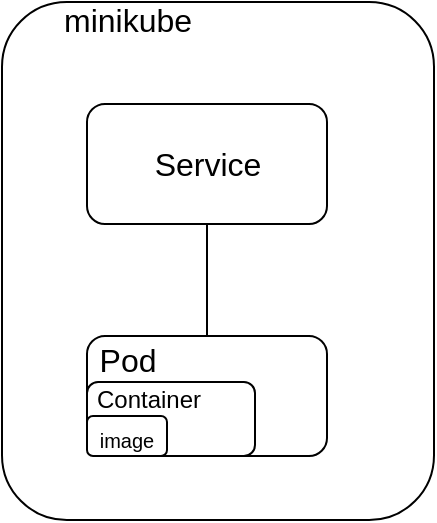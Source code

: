 <mxfile version="25.0.3">
  <diagram name="Страница — 1" id="NOZV_HK1tCv1zGTSx71R">
    <mxGraphModel dx="1290" dy="575" grid="0" gridSize="10" guides="1" tooltips="1" connect="1" arrows="1" fold="1" page="0" pageScale="1" pageWidth="827" pageHeight="1169" math="0" shadow="0">
      <root>
        <mxCell id="0" />
        <mxCell id="1" parent="0" />
        <mxCell id="ld4I3APw1mLnUoQ3gou4-16" value="" style="rounded=1;whiteSpace=wrap;html=1;" vertex="1" parent="1">
          <mxGeometry x="116" y="104" width="216" height="259" as="geometry" />
        </mxCell>
        <mxCell id="ld4I3APw1mLnUoQ3gou4-2" value="" style="rounded=1;whiteSpace=wrap;html=1;" vertex="1" parent="1">
          <mxGeometry x="158.5" y="155" width="120" height="60" as="geometry" />
        </mxCell>
        <mxCell id="ld4I3APw1mLnUoQ3gou4-3" value="" style="rounded=1;whiteSpace=wrap;html=1;" vertex="1" parent="1">
          <mxGeometry x="158.5" y="271" width="120" height="60" as="geometry" />
        </mxCell>
        <mxCell id="ld4I3APw1mLnUoQ3gou4-4" value="" style="rounded=1;whiteSpace=wrap;html=1;" vertex="1" parent="1">
          <mxGeometry x="158.5" y="294" width="84" height="37" as="geometry" />
        </mxCell>
        <mxCell id="ld4I3APw1mLnUoQ3gou4-5" value="" style="rounded=1;whiteSpace=wrap;html=1;" vertex="1" parent="1">
          <mxGeometry x="158.5" y="311" width="40" height="20" as="geometry" />
        </mxCell>
        <mxCell id="ld4I3APw1mLnUoQ3gou4-11" value="Service" style="text;html=1;align=center;verticalAlign=middle;whiteSpace=wrap;rounded=0;fontSize=16;" vertex="1" parent="1">
          <mxGeometry x="188.5" y="170" width="60" height="30" as="geometry" />
        </mxCell>
        <mxCell id="ld4I3APw1mLnUoQ3gou4-12" value="Pod" style="text;html=1;align=center;verticalAlign=middle;whiteSpace=wrap;rounded=0;fontSize=16;" vertex="1" parent="1">
          <mxGeometry x="164.5" y="274" width="28" height="17" as="geometry" />
        </mxCell>
        <mxCell id="ld4I3APw1mLnUoQ3gou4-13" value="&lt;font style=&quot;font-size: 12px;&quot;&gt;Container&lt;/font&gt;" style="text;html=1;align=center;verticalAlign=middle;whiteSpace=wrap;rounded=0;fontSize=16;" vertex="1" parent="1">
          <mxGeometry x="167.5" y="294" width="43" height="14" as="geometry" />
        </mxCell>
        <mxCell id="ld4I3APw1mLnUoQ3gou4-14" value="&lt;font style=&quot;font-size: 10px;&quot;&gt;image&lt;/font&gt;" style="text;html=1;align=center;verticalAlign=middle;whiteSpace=wrap;rounded=0;fontSize=16;" vertex="1" parent="1">
          <mxGeometry x="155" y="315" width="47" height="12" as="geometry" />
        </mxCell>
        <mxCell id="ld4I3APw1mLnUoQ3gou4-17" value="minikube" style="text;html=1;align=center;verticalAlign=middle;whiteSpace=wrap;rounded=0;fontSize=16;" vertex="1" parent="1">
          <mxGeometry x="164.5" y="104" width="28" height="17" as="geometry" />
        </mxCell>
        <mxCell id="ld4I3APw1mLnUoQ3gou4-20" value="" style="endArrow=none;html=1;rounded=0;exitX=0.5;exitY=0;exitDx=0;exitDy=0;entryX=0.5;entryY=1;entryDx=0;entryDy=0;" edge="1" parent="1" source="ld4I3APw1mLnUoQ3gou4-3" target="ld4I3APw1mLnUoQ3gou4-2">
          <mxGeometry width="50" height="50" relative="1" as="geometry">
            <mxPoint x="559" y="207" as="sourcePoint" />
            <mxPoint x="609" y="157" as="targetPoint" />
          </mxGeometry>
        </mxCell>
      </root>
    </mxGraphModel>
  </diagram>
</mxfile>

